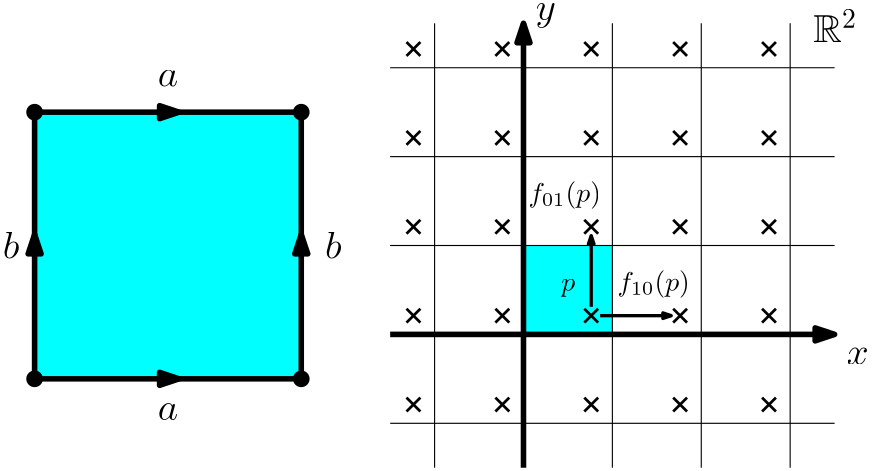 <?xml version="1.0"?>
<!DOCTYPE ipe SYSTEM "ipe.dtd">
<ipe version="70107" creator="Ipe 7.1.8">
<info created="D:20140725150342" modified="D:20160228122106"/>
<preamble>\usepackage{amsmath}
\usepackage{amssymb}</preamble>
<ipestyle name="basic">
<symbol name="arrow/arc(spx)">
<path stroke="sym-stroke" fill="sym-stroke" pen="sym-pen">
0 0 m
-1 0.333 l
-1 -0.333 l
h
</path>
</symbol>
<symbol name="arrow/farc(spx)">
<path stroke="sym-stroke" fill="white" pen="sym-pen">
0 0 m
-1 0.333 l
-1 -0.333 l
h
</path>
</symbol>
<symbol name="mark/circle(sx)" transformations="translations">
<path fill="sym-stroke">
0.6 0 0 0.6 0 0 e
0.4 0 0 0.4 0 0 e
</path>
</symbol>
<symbol name="mark/disk(sx)" transformations="translations">
<path fill="sym-stroke">
0.6 0 0 0.6 0 0 e
</path>
</symbol>
<symbol name="mark/fdisk(sfx)" transformations="translations">
<group>
<path fill="sym-fill">
0.5 0 0 0.5 0 0 e
</path>
<path fill="sym-stroke" fillrule="eofill">
0.6 0 0 0.6 0 0 e
0.4 0 0 0.4 0 0 e
</path>
</group>
</symbol>
<symbol name="mark/box(sx)" transformations="translations">
<path fill="sym-stroke" fillrule="eofill">
-0.6 -0.6 m
0.6 -0.6 l
0.6 0.6 l
-0.6 0.6 l
h
-0.4 -0.4 m
0.4 -0.4 l
0.4 0.4 l
-0.4 0.4 l
h
</path>
</symbol>
<symbol name="mark/square(sx)" transformations="translations">
<path fill="sym-stroke">
-0.6 -0.6 m
0.6 -0.6 l
0.6 0.6 l
-0.6 0.6 l
h
</path>
</symbol>
<symbol name="mark/fsquare(sfx)" transformations="translations">
<group>
<path fill="sym-fill">
-0.5 -0.5 m
0.5 -0.5 l
0.5 0.5 l
-0.5 0.5 l
h
</path>
<path fill="sym-stroke" fillrule="eofill">
-0.6 -0.6 m
0.6 -0.6 l
0.6 0.6 l
-0.6 0.6 l
h
-0.4 -0.4 m
0.4 -0.4 l
0.4 0.4 l
-0.4 0.4 l
h
</path>
</group>
</symbol>
<symbol name="mark/cross(sx)" transformations="translations">
<group>
<path fill="sym-stroke">
-0.43 -0.57 m
0.57 0.43 l
0.43 0.57 l
-0.57 -0.43 l
h
</path>
<path fill="sym-stroke">
-0.43 0.57 m
0.57 -0.43 l
0.43 -0.57 l
-0.57 0.43 l
h
</path>
</group>
</symbol>
<symbol name="arrow/fnormal(spx)">
<path stroke="sym-stroke" fill="white" pen="sym-pen">
0 0 m
-1 0.333 l
-1 -0.333 l
h
</path>
</symbol>
<symbol name="arrow/pointed(spx)">
<path stroke="sym-stroke" fill="sym-stroke" pen="sym-pen">
0 0 m
-1 0.333 l
-0.8 0 l
-1 -0.333 l
h
</path>
</symbol>
<symbol name="arrow/fpointed(spx)">
<path stroke="sym-stroke" fill="white" pen="sym-pen">
0 0 m
-1 0.333 l
-0.8 0 l
-1 -0.333 l
h
</path>
</symbol>
<symbol name="arrow/linear(spx)">
<path stroke="sym-stroke" pen="sym-pen">
-1 0.333 m
0 0 l
-1 -0.333 l
</path>
</symbol>
<symbol name="arrow/fdouble(spx)">
<path stroke="sym-stroke" fill="white" pen="sym-pen">
0 0 m
-1 0.333 l
-1 -0.333 l
h
-1 0 m
-2 0.333 l
-2 -0.333 l
h
</path>
</symbol>
<symbol name="arrow/double(spx)">
<path stroke="sym-stroke" fill="sym-stroke" pen="sym-pen">
0 0 m
-1 0.333 l
-1 -0.333 l
h
-1 0 m
-2 0.333 l
-2 -0.333 l
h
</path>
</symbol>
<pen name="heavier" value="0.8"/>
<pen name="fat" value="1.2"/>
<pen name="ultrafat" value="2"/>
<symbolsize name="large" value="5"/>
<symbolsize name="small" value="2"/>
<symbolsize name="tiny" value="1.1"/>
<arrowsize name="large" value="10"/>
<arrowsize name="small" value="5"/>
<arrowsize name="tiny" value="3"/>
<color name="red" value="1 0 0"/>
<color name="green" value="0 1 0"/>
<color name="blue" value="0 0 1"/>
<color name="yellow" value="1 1 0"/>
<color name="orange" value="1 0.647 0"/>
<color name="gold" value="1 0.843 0"/>
<color name="purple" value="0.627 0.125 0.941"/>
<color name="gray" value="0.745"/>
<color name="brown" value="0.647 0.165 0.165"/>
<color name="navy" value="0 0 0.502"/>
<color name="pink" value="1 0.753 0.796"/>
<color name="seagreen" value="0.18 0.545 0.341"/>
<color name="turquoise" value="0.251 0.878 0.816"/>
<color name="violet" value="0.933 0.51 0.933"/>
<color name="darkblue" value="0 0 0.545"/>
<color name="darkcyan" value="0 0.545 0.545"/>
<color name="darkgray" value="0.663"/>
<color name="darkgreen" value="0 0.392 0"/>
<color name="darkmagenta" value="0.545 0 0.545"/>
<color name="darkorange" value="1 0.549 0"/>
<color name="darkred" value="0.545 0 0"/>
<color name="lightblue" value="0.678 0.847 0.902"/>
<color name="lightcyan" value="0.878 1 1"/>
<color name="lightgray" value="0.827"/>
<color name="lightgreen" value="0.565 0.933 0.565"/>
<color name="lightyellow" value="1 1 0.878"/>
<dashstyle name="dashed" value="[4] 0"/>
<dashstyle name="dotted" value="[1 3] 0"/>
<dashstyle name="dash dotted" value="[4 2 1 2] 0"/>
<dashstyle name="dash dot dotted" value="[4 2 1 2 1 2] 0"/>
<textsize name="large" value="\large"/>
<textsize name="small" value="\small"/>
<textsize name="tiny" value="\tiny"/>
<textsize name="Large" value="\Large"/>
<textsize name="LARGE" value="\LARGE"/>
<textsize name="huge" value="\huge"/>
<textsize name="Huge" value="\Huge"/>
<textsize name="footnote" value="\footnotesize"/>
<textstyle name="center" begin="\begin{center}" end="\end{center}"/>
<textstyle name="itemize" begin="\begin{itemize}" end="\end{itemize}"/>
<textstyle name="item" begin="\begin{itemize}\item{}" end="\end{itemize}"/>
<gridsize name="4 pts" value="4"/>
<gridsize name="8 pts (~3 mm)" value="8"/>
<gridsize name="16 pts (~6 mm)" value="16"/>
<gridsize name="32 pts (~12 mm)" value="32"/>
<gridsize name="10 pts (~3.5 mm)" value="10"/>
<gridsize name="20 pts (~7 mm)" value="20"/>
<gridsize name="14 pts (~5 mm)" value="14"/>
<gridsize name="28 pts (~10 mm)" value="28"/>
<gridsize name="56 pts (~20 mm)" value="56"/>
<anglesize name="90 deg" value="90"/>
<anglesize name="60 deg" value="60"/>
<anglesize name="45 deg" value="45"/>
<anglesize name="30 deg" value="30"/>
<anglesize name="22.5 deg" value="22.5"/>
<tiling name="falling" angle="-60" step="4" width="1"/>
<tiling name="rising" angle="30" step="4" width="1"/>
</ipestyle>
<page>
<layer name="alpha"/>
<view layers="alpha" active="alpha"/>
<path layer="alpha" fill="0 1 1">
240 240 m
240 208 l
272 208 l
272 240 l
h
</path>
<path matrix="1 0 0 1 -224 0" stroke="black" fill="0 1 1" pen="ultrafat">
288 288 m
288 192 l
384 192 l
384 288 l
h
</path>
<use matrix="1 0 0 1 -224 0" name="mark/disk(sx)" pos="288 288" size="large" stroke="black"/>
<use matrix="1 0 0 1 -224 0" name="mark/disk(sx)" pos="384 288" size="large" stroke="black"/>
<use matrix="1 0 0 1 -224 0" name="mark/disk(sx)" pos="384 192" size="large" stroke="black"/>
<use matrix="1 0 0 1 -224 0" name="mark/disk(sx)" pos="288 192" size="large" stroke="black"/>
<path matrix="1 0 0 1 -224 0" stroke="black" fill="white" pen="ultrafat" arrow="normal/normal">
332 288 m
340 288 l
</path>
<path matrix="1 0 0 1 -224 0" stroke="black" fill="white" pen="ultrafat" arrow="normal/normal">
332 192 m
340 192 l
</path>
<path matrix="1 0 0 1 -224 0" stroke="black" fill="white" pen="ultrafat" arrow="normal/normal">
384 236 m
384 244 l
</path>
<path matrix="1 0 0 1 -224 0" stroke="black" fill="white" pen="ultrafat" arrow="normal/normal">
288 236 m
288 244 l
</path>
<text matrix="1 0 0 1 4.757 -195.3" transformations="translations" pos="103.571 492.505" stroke="black" type="label" width="7.374" height="6.177" depth="0" valign="baseline" size="Large">$a$</text>
<text matrix="1 0 0 1 4.757 -315.3" transformations="translations" pos="103.571 492.505" stroke="black" type="label" width="7.374" height="6.177" depth="0" valign="baseline" size="Large">$a$</text>
<text matrix="1 0 0 1 -51.027 -257.201" transformations="translations" pos="103.571 492.505" stroke="black" type="label" width="5.973" height="9.963" depth="0" valign="baseline" size="Large">$b$</text>
<text matrix="1 0 0 1 64.973 -257.201" transformations="translations" pos="103.571 492.505" stroke="black" type="label" width="5.973" height="9.963" depth="0" valign="baseline" size="Large">$b$</text>
<path stroke="black" pen="ultrafat" arrow="normal/normal">
192 208 m
352 208 l
</path>
<path stroke="black" pen="ultrafat" arrow="normal/normal">
240 160 m
240 320 l
</path>
<path stroke="black">
208 320 m
208 160 l
</path>
<path stroke="black">
272 320 m
272 160 l
</path>
<path stroke="black">
304 320 m
304 160 l
</path>
<path stroke="black">
336 320 m
336 160 l
</path>
<path stroke="black">
192 176 m
352 176 l
</path>
<path stroke="black">
192 240 m
352 240 l
</path>
<path stroke="black">
192 272 m
352 272 l
</path>
<path stroke="black">
192 304 m
352 304 l
</path>
<use name="mark/cross(sx)" pos="264.378 214.741" size="large" stroke="black"/>
<use matrix="1 0 0 1 0 32" name="mark/cross(sx)" pos="264.378 214.741" size="large" stroke="black"/>
<use matrix="1 0 0 1 0 64" name="mark/cross(sx)" pos="264.378 214.741" size="large" stroke="black"/>
<use matrix="1 0 0 1 0 96" name="mark/cross(sx)" pos="264.378 214.741" size="large" stroke="black"/>
<use matrix="1 0 0 1 32 96" name="mark/cross(sx)" pos="264.378 214.741" size="large" stroke="black"/>
<use matrix="1 0 0 1 32 64" name="mark/cross(sx)" pos="264.378 214.741" size="large" stroke="black"/>
<use matrix="1 0 0 1 32 32" name="mark/cross(sx)" pos="264.378 214.741" size="large" stroke="black"/>
<use matrix="1 0 0 1 32 0" name="mark/cross(sx)" pos="264.378 214.741" size="large" stroke="black"/>
<use matrix="1 0 0 1 32 -32" name="mark/cross(sx)" pos="264.378 214.741" size="large" stroke="black"/>
<use matrix="1 0 0 1 64 -32" name="mark/cross(sx)" pos="264.378 214.741" size="large" stroke="black"/>
<use matrix="1 0 0 1 64 0" name="mark/cross(sx)" pos="264.378 214.741" size="large" stroke="black"/>
<use matrix="1 0 0 1 64 32" name="mark/cross(sx)" pos="264.378 214.741" size="large" stroke="black"/>
<use matrix="1 0 0 1 64 64" name="mark/cross(sx)" pos="264.378 214.741" size="large" stroke="black"/>
<use matrix="1 0 0 1 64 96" name="mark/cross(sx)" pos="264.378 214.741" size="large" stroke="black"/>
<use matrix="1 0 0 1 0 -32" name="mark/cross(sx)" pos="264.378 214.741" size="large" stroke="black"/>
<use matrix="1 0 0 1 -32 -32" name="mark/cross(sx)" pos="264.378 214.741" size="large" stroke="black"/>
<use matrix="1 0 0 1 -32 0" name="mark/cross(sx)" pos="264.378 214.741" size="large" stroke="black"/>
<use matrix="1 0 0 1 -32 32" name="mark/cross(sx)" pos="264.378 214.741" size="large" stroke="black"/>
<use matrix="1 0 0 1 -32 64" name="mark/cross(sx)" pos="264.378 214.741" size="large" stroke="black"/>
<use matrix="1 0 0 1 -32 96" name="mark/cross(sx)" pos="264.378 214.741" size="large" stroke="black"/>
<use matrix="1 0 0 1 -64 96" name="mark/cross(sx)" pos="264.378 214.741" size="large" stroke="black"/>
<use matrix="1 0 0 1 -64 64" name="mark/cross(sx)" pos="264.378 214.741" size="large" stroke="black"/>
<use matrix="1 0 0 1 -64 32" name="mark/cross(sx)" pos="264.378 214.741" size="large" stroke="black"/>
<use matrix="1 0 0 1 -64 0" name="mark/cross(sx)" pos="264.378 214.741" size="large" stroke="black"/>
<use matrix="1 0 0 1 -64 -32" name="mark/cross(sx)" pos="264.378 214.741" size="large" stroke="black"/>
<text matrix="1 0 0 1 -2.36283 -0.259672" transformations="translations" pos="256 224" stroke="black" type="label" width="5.012" height="4.297" depth="1.93" valign="baseline">$p$</text>
<text matrix="1 0 0 1 -14.1899 31.7403" transformations="translations" pos="256 224" stroke="black" type="label" width="26.079" height="7.473" depth="2.49" valign="baseline">$f_{01}(p)$</text>
<text matrix="1 0 0 1 17.8101 -0.259672" transformations="translations" pos="256 224" stroke="black" type="label" width="26.079" height="7.473" depth="2.49" valign="baseline">$f_{10}(p)$</text>
<path matrix="0.8 0 0 0.8 52.8757 46.1482" stroke="black" pen="fat" arrow="normal/tiny">
264.378 214.741 m
264.378 246.741 l
</path>
<path matrix="0.8 0 0 0.8 56.0757 42.9482" stroke="black" pen="fat" arrow="normal/tiny">
264.378 214.741 m
296.378 214.741 l
</path>
<text matrix="1 0 0 1 252.757 -295.3" transformations="translations" pos="103.571 492.505" stroke="black" type="label" width="7.982" height="6.177" depth="0" valign="baseline" size="Large">$x$</text>
<text matrix="1 0 0 1 140.757 -171.3" transformations="translations" pos="103.571 492.505" stroke="black" type="label" width="7.364" height="6.176" depth="2.79" valign="baseline" size="Large">$y$</text>
<text matrix="1 0 0 1 240.757 -179.3" transformations="translations" pos="103.571 492.505" stroke="black" type="label" width="15.841" height="11.626" depth="0" valign="baseline" size="Large">$\mathbb{R}^2$</text>
</page>
</ipe>
